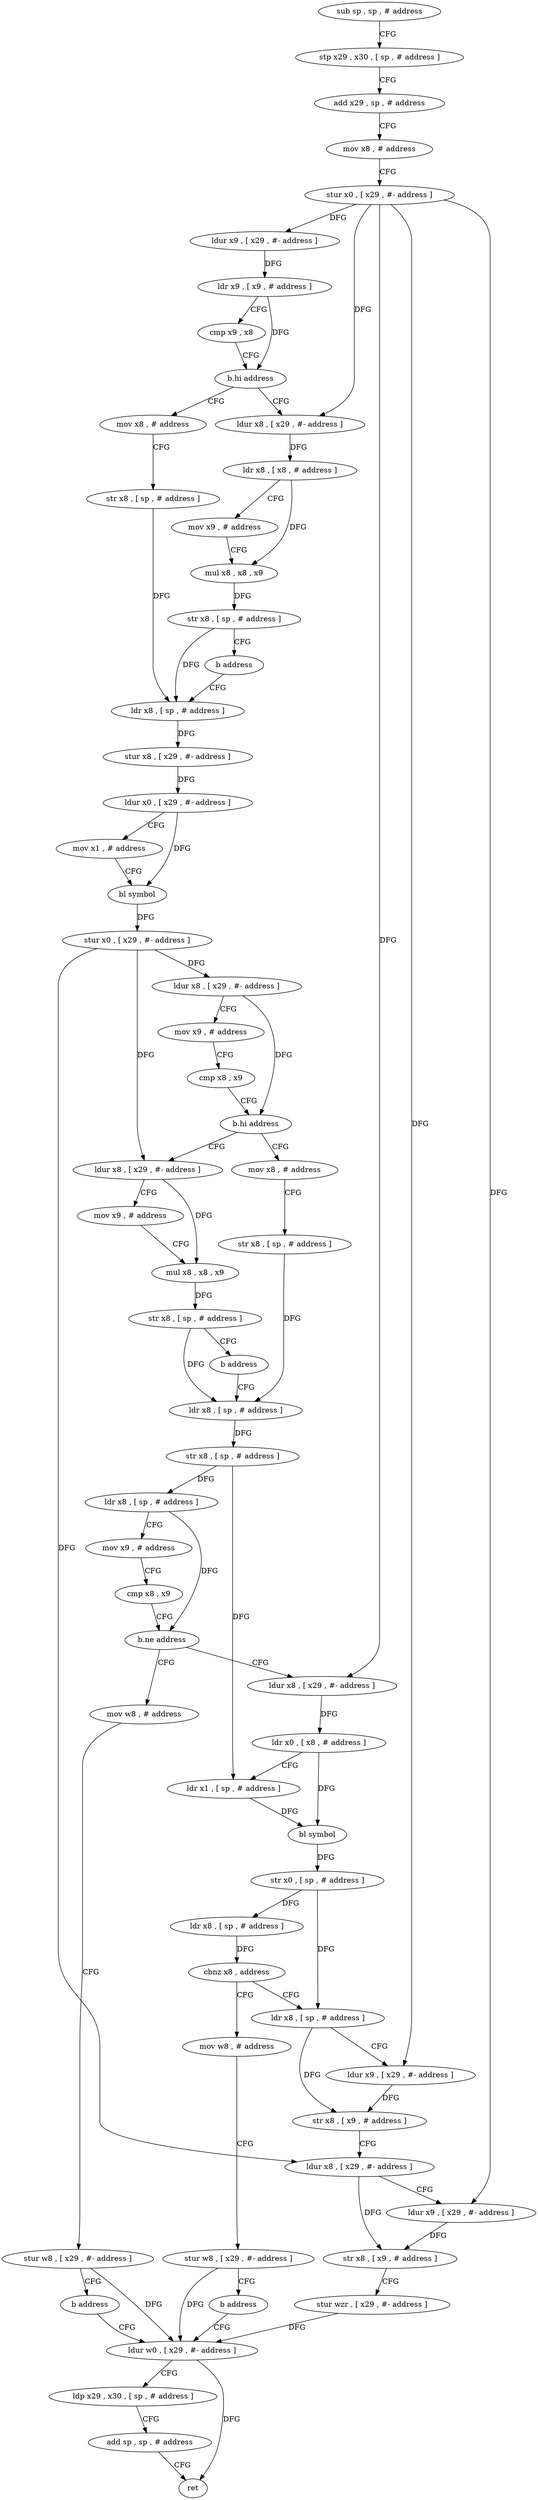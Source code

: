 digraph "func" {
"191120" [label = "sub sp , sp , # address" ]
"191124" [label = "stp x29 , x30 , [ sp , # address ]" ]
"191128" [label = "add x29 , sp , # address" ]
"191132" [label = "mov x8 , # address" ]
"191136" [label = "stur x0 , [ x29 , #- address ]" ]
"191140" [label = "ldur x9 , [ x29 , #- address ]" ]
"191144" [label = "ldr x9 , [ x9 , # address ]" ]
"191148" [label = "cmp x9 , x8" ]
"191152" [label = "b.hi address" ]
"191180" [label = "mov x8 , # address" ]
"191156" [label = "ldur x8 , [ x29 , #- address ]" ]
"191184" [label = "str x8 , [ sp , # address ]" ]
"191188" [label = "ldr x8 , [ sp , # address ]" ]
"191160" [label = "ldr x8 , [ x8 , # address ]" ]
"191164" [label = "mov x9 , # address" ]
"191168" [label = "mul x8 , x8 , x9" ]
"191172" [label = "str x8 , [ sp , # address ]" ]
"191176" [label = "b address" ]
"191248" [label = "mov x8 , # address" ]
"191252" [label = "str x8 , [ sp , # address ]" ]
"191256" [label = "ldr x8 , [ sp , # address ]" ]
"191228" [label = "ldur x8 , [ x29 , #- address ]" ]
"191232" [label = "mov x9 , # address" ]
"191236" [label = "mul x8 , x8 , x9" ]
"191240" [label = "str x8 , [ sp , # address ]" ]
"191244" [label = "b address" ]
"191192" [label = "stur x8 , [ x29 , #- address ]" ]
"191196" [label = "ldur x0 , [ x29 , #- address ]" ]
"191200" [label = "mov x1 , # address" ]
"191204" [label = "bl symbol" ]
"191208" [label = "stur x0 , [ x29 , #- address ]" ]
"191212" [label = "ldur x8 , [ x29 , #- address ]" ]
"191216" [label = "mov x9 , # address" ]
"191220" [label = "cmp x8 , x9" ]
"191224" [label = "b.hi address" ]
"191292" [label = "ldur x8 , [ x29 , #- address ]" ]
"191296" [label = "ldr x0 , [ x8 , # address ]" ]
"191300" [label = "ldr x1 , [ sp , # address ]" ]
"191304" [label = "bl symbol" ]
"191308" [label = "str x0 , [ sp , # address ]" ]
"191312" [label = "ldr x8 , [ sp , # address ]" ]
"191316" [label = "cbnz x8 , address" ]
"191332" [label = "ldr x8 , [ sp , # address ]" ]
"191320" [label = "mov w8 , # address" ]
"191280" [label = "mov w8 , # address" ]
"191284" [label = "stur w8 , [ x29 , #- address ]" ]
"191288" [label = "b address" ]
"191360" [label = "ldur w0 , [ x29 , #- address ]" ]
"191260" [label = "str x8 , [ sp , # address ]" ]
"191264" [label = "ldr x8 , [ sp , # address ]" ]
"191268" [label = "mov x9 , # address" ]
"191272" [label = "cmp x8 , x9" ]
"191276" [label = "b.ne address" ]
"191336" [label = "ldur x9 , [ x29 , #- address ]" ]
"191340" [label = "str x8 , [ x9 , # address ]" ]
"191344" [label = "ldur x8 , [ x29 , #- address ]" ]
"191348" [label = "ldur x9 , [ x29 , #- address ]" ]
"191352" [label = "str x8 , [ x9 , # address ]" ]
"191356" [label = "stur wzr , [ x29 , #- address ]" ]
"191324" [label = "stur w8 , [ x29 , #- address ]" ]
"191328" [label = "b address" ]
"191364" [label = "ldp x29 , x30 , [ sp , # address ]" ]
"191368" [label = "add sp , sp , # address" ]
"191372" [label = "ret" ]
"191120" -> "191124" [ label = "CFG" ]
"191124" -> "191128" [ label = "CFG" ]
"191128" -> "191132" [ label = "CFG" ]
"191132" -> "191136" [ label = "CFG" ]
"191136" -> "191140" [ label = "DFG" ]
"191136" -> "191156" [ label = "DFG" ]
"191136" -> "191292" [ label = "DFG" ]
"191136" -> "191336" [ label = "DFG" ]
"191136" -> "191348" [ label = "DFG" ]
"191140" -> "191144" [ label = "DFG" ]
"191144" -> "191148" [ label = "CFG" ]
"191144" -> "191152" [ label = "DFG" ]
"191148" -> "191152" [ label = "CFG" ]
"191152" -> "191180" [ label = "CFG" ]
"191152" -> "191156" [ label = "CFG" ]
"191180" -> "191184" [ label = "CFG" ]
"191156" -> "191160" [ label = "DFG" ]
"191184" -> "191188" [ label = "DFG" ]
"191188" -> "191192" [ label = "DFG" ]
"191160" -> "191164" [ label = "CFG" ]
"191160" -> "191168" [ label = "DFG" ]
"191164" -> "191168" [ label = "CFG" ]
"191168" -> "191172" [ label = "DFG" ]
"191172" -> "191176" [ label = "CFG" ]
"191172" -> "191188" [ label = "DFG" ]
"191176" -> "191188" [ label = "CFG" ]
"191248" -> "191252" [ label = "CFG" ]
"191252" -> "191256" [ label = "DFG" ]
"191256" -> "191260" [ label = "DFG" ]
"191228" -> "191232" [ label = "CFG" ]
"191228" -> "191236" [ label = "DFG" ]
"191232" -> "191236" [ label = "CFG" ]
"191236" -> "191240" [ label = "DFG" ]
"191240" -> "191244" [ label = "CFG" ]
"191240" -> "191256" [ label = "DFG" ]
"191244" -> "191256" [ label = "CFG" ]
"191192" -> "191196" [ label = "DFG" ]
"191196" -> "191200" [ label = "CFG" ]
"191196" -> "191204" [ label = "DFG" ]
"191200" -> "191204" [ label = "CFG" ]
"191204" -> "191208" [ label = "DFG" ]
"191208" -> "191212" [ label = "DFG" ]
"191208" -> "191228" [ label = "DFG" ]
"191208" -> "191344" [ label = "DFG" ]
"191212" -> "191216" [ label = "CFG" ]
"191212" -> "191224" [ label = "DFG" ]
"191216" -> "191220" [ label = "CFG" ]
"191220" -> "191224" [ label = "CFG" ]
"191224" -> "191248" [ label = "CFG" ]
"191224" -> "191228" [ label = "CFG" ]
"191292" -> "191296" [ label = "DFG" ]
"191296" -> "191300" [ label = "CFG" ]
"191296" -> "191304" [ label = "DFG" ]
"191300" -> "191304" [ label = "DFG" ]
"191304" -> "191308" [ label = "DFG" ]
"191308" -> "191312" [ label = "DFG" ]
"191308" -> "191332" [ label = "DFG" ]
"191312" -> "191316" [ label = "DFG" ]
"191316" -> "191332" [ label = "CFG" ]
"191316" -> "191320" [ label = "CFG" ]
"191332" -> "191336" [ label = "CFG" ]
"191332" -> "191340" [ label = "DFG" ]
"191320" -> "191324" [ label = "CFG" ]
"191280" -> "191284" [ label = "CFG" ]
"191284" -> "191288" [ label = "CFG" ]
"191284" -> "191360" [ label = "DFG" ]
"191288" -> "191360" [ label = "CFG" ]
"191360" -> "191364" [ label = "CFG" ]
"191360" -> "191372" [ label = "DFG" ]
"191260" -> "191264" [ label = "DFG" ]
"191260" -> "191300" [ label = "DFG" ]
"191264" -> "191268" [ label = "CFG" ]
"191264" -> "191276" [ label = "DFG" ]
"191268" -> "191272" [ label = "CFG" ]
"191272" -> "191276" [ label = "CFG" ]
"191276" -> "191292" [ label = "CFG" ]
"191276" -> "191280" [ label = "CFG" ]
"191336" -> "191340" [ label = "DFG" ]
"191340" -> "191344" [ label = "CFG" ]
"191344" -> "191348" [ label = "CFG" ]
"191344" -> "191352" [ label = "DFG" ]
"191348" -> "191352" [ label = "DFG" ]
"191352" -> "191356" [ label = "CFG" ]
"191356" -> "191360" [ label = "DFG" ]
"191324" -> "191328" [ label = "CFG" ]
"191324" -> "191360" [ label = "DFG" ]
"191328" -> "191360" [ label = "CFG" ]
"191364" -> "191368" [ label = "CFG" ]
"191368" -> "191372" [ label = "CFG" ]
}
